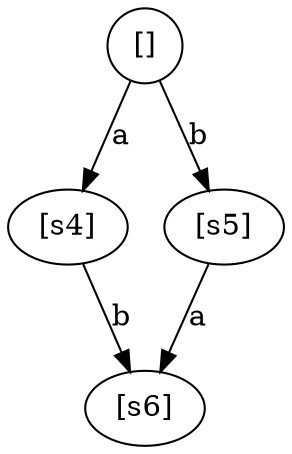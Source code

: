 digraph G {
    node [width=0.5];
x1911c28 [label="[]"]
x1912150 [label="[s4]"]
x1911bd0 [label="[s5]"]
x1911f40 [label="[s6]"]
x1911c28 -> x1912150 [label="a"]
x1911c28 -> x1911bd0 [label="b"]
x1912150 -> x1911f40 [label="b"]
x1911bd0 -> x1911f40 [label="a"]
}
